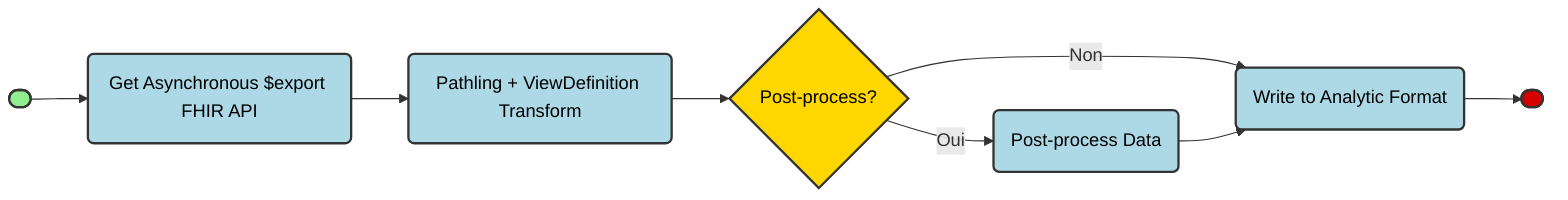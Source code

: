---
config:
  flowchart:
    curve: basis
---
flowchart LR
    Start([ ]) --> A(Get Asynchronous $export FHIR API)
    A --> B(Pathling + ViewDefinition Transform)
    B --> C{Post-process?}
    C -- Oui --> D(Post-process Data)
    C -- Non --> E(Write to Analytic Format)
    D --> E
    E --> End([ ])
    End
    
    Start:::startEnd
    A:::process
    B:::process
    C:::decision
    D:::process
    E:::process
    End:::startEnd
    classDef startEnd fill:#90EE90,stroke:#333,stroke-width:2px,color:#000
    classDef process fill:#ADD8E6,stroke:#333,stroke-width:2px,color:#000
    classDef decision fill:#FFD700,stroke:#333,stroke-width:2px,color:#000
    style End fill:#D50000